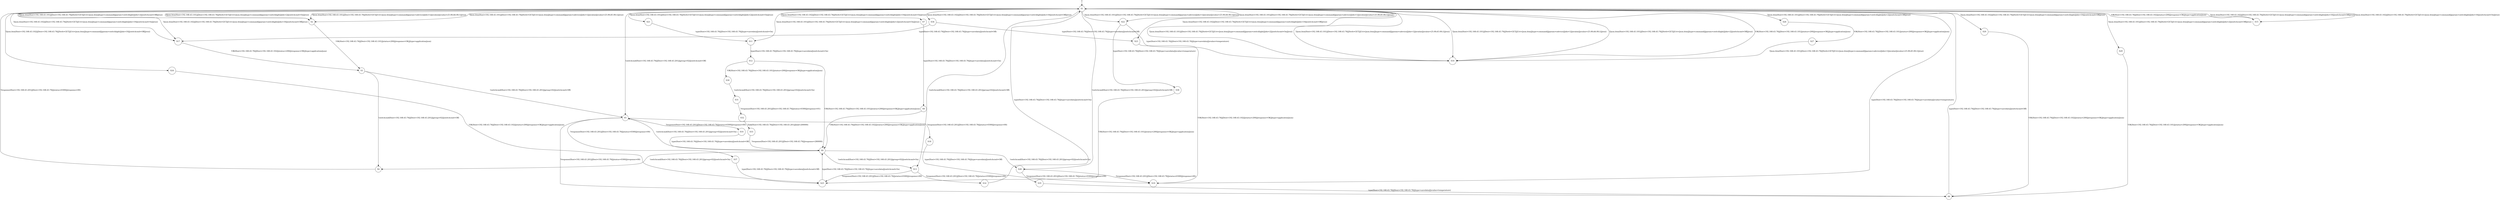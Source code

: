 digraph LTS {
S00[shape=point]
S1[label=S1,shape=circle];
S2[label=S2,shape=circle];
S3[label=S3,shape=circle];
S4[label=S4,shape=circle];
S5[label=S5,shape=circle];
S6[label=S6,shape=circle];
S7[label=S7,shape=circle];
S8[label=S8,shape=circle];
S9[label=S9,shape=circle];
S10[label=S10,shape=circle];
S11[label=S11,shape=circle];
S12[label=S12,shape=circle];
S13[label=S13,shape=circle];
S14[label=S14,shape=circle];
S15[label=S15,shape=circle];
S16[label=S16,shape=circle];
S17[label=S17,shape=circle];
S18[label=S18,shape=circle];
S19[label=S19,shape=circle];
S20[label=S20,shape=circle];
S21[label=S21,shape=circle];
S22[label=S22,shape=circle];
S23[label=S23,shape=circle];
S24[label=S24,shape=circle];
S25[label=S25,shape=circle];
S26[label=S26,shape=circle];
S27[label=S27,shape=circle];
S28[label=S28,shape=circle];
S29[label=S29,shape=circle];
S30[label=S30,shape=circle];
S31[label=S31,shape=circle];
S32[label=S32,shape=circle];
S33[label=S33,shape=circle];
S34[label=S34,shape=circle];
S35[label=S35,shape=circle];
S36[label=S36,shape=circle];
S37[label=S37,shape=circle];
S00 -> S1
S1 -> S2[label ="?/json.htm(Host=192.168.43.101|||Dest=192.168.43.76|||Verb=GET|||Uri=/json.htm|||type=command|||param=switchlight|||idx=2|||switchcmd=Off|||rssi)"];
S1 -> S2[label ="?/json.htm(Host=192.168.43.101|||Dest=192.168.43.76|||Verb=GET|||Uri=/json.htm|||type=command|||param=switchlight|||idx=2|||switchcmd=On|||rssi)"];
S1 -> S2[label ="?/json.htm(Host=192.168.43.101|||Dest=192.168.43.76|||Verb=GET|||Uri=/json.htm|||type=command|||param=udevice|||idx=1|||nvalue|||svalue=25.00;44.00;1|||rssi)"];
S1 -> S2[label ="?/json.htm(Host=192.168.43.101|||Dest=192.168.43.76|||Verb=GET|||Uri=/json.htm|||type=command|||param=udevice|||idx=1|||nvalue|||svalue=25.00;45.00;1|||rssi)"];
S1 -> S5[label ="!switchcmd(Host=192.168.43.76|||Dest=192.168.43.201|||group=02|||switchcmd=Off)"];
S1 -> S7[label ="?/json.htm(Host=192.168.43.102|||Dest=192.168.43.76|||Verb=GET|||Uri=/json.htm|||type=command|||param=switchlight|||idx=10|||switchcmd=On|||rssi)"];
S1 -> S11[label ="?/json.htm(Host=192.168.43.101|||Dest=192.168.43.76|||Verb=GET|||Uri=/json.htm|||type=command|||param=switchlight|||idx=2|||switchcmd=On|||rssi)"];
S1 -> S13[label ="!switchcmd(Host=192.168.43.76|||Dest=192.168.43.201|||group=02|||switchcmd=Off)"];
S1 -> S15[label ="?/json.htm(Host=192.168.43.102|||Dest=192.168.43.76|||Verb=GET|||Uri=/json.htm|||type=command|||param=switchlight|||idx=10|||switchcmd=Off|||rssi)"];
S1 -> S15[label ="?/json.htm(Host=192.168.43.102|||Dest=192.168.43.76|||Verb=GET|||Uri=/json.htm|||type=command|||param=switchlight|||idx=10|||switchcmd=On|||rssi)"];
S1 -> S16[label ="?/json.htm(Host=192.168.43.101|||Dest=192.168.43.76|||Verb=GET|||Uri=/json.htm|||type=command|||param=switchlight|||idx=2|||switchcmd=On|||rssi)"];
S1 -> S16[label ="?/json.htm(Host=192.168.43.101|||Dest=192.168.43.76|||Verb=GET|||Uri=/json.htm|||type=command|||param=udevice|||idx=1|||nvalue|||svalue=25.00;43.00;1|||rssi)"];
S1 -> S16[label ="?/json.htm(Host=192.168.43.101|||Dest=192.168.43.76|||Verb=GET|||Uri=/json.htm|||type=command|||param=udevice|||idx=1|||nvalue|||svalue=25.00;44.00;1|||rssi)"];
S1 -> S16[label ="?/json.htm(Host=192.168.43.101|||Dest=192.168.43.76|||Verb=GET|||Uri=/json.htm|||type=command|||param=switchlight|||idx=2|||switchcmd=Off|||rssi)"];
S1 -> S17[label ="?/json.htm(Host=192.168.43.102|||Dest=192.168.43.76|||Verb=GET|||Uri=/json.htm|||type=command|||param=switchlight|||idx=10|||switchcmd=On|||rssi)"];
S1 -> S17[label ="?/json.htm(Host=192.168.43.102|||Dest=192.168.43.76|||Verb=GET|||Uri=/json.htm|||type=command|||param=switchlight|||idx=10|||switchcmd=Off|||rssi)"];
S1 -> S20[label ="?/json.htm(Host=192.168.43.102|||Dest=192.168.43.76|||Verb=GET|||Uri=/json.htm|||type=command|||param=switchlight|||idx=10|||switchcmd=Off|||rssi)"];
S1 -> S21[label ="?/json.htm(Host=192.168.43.101|||Dest=192.168.43.76|||Verb=GET|||Uri=/json.htm|||type=command|||param=switchlight|||idx=2|||switchcmd=On|||rssi)"];
S1 -> S22[label ="?/json.htm(Host=192.168.43.101|||Dest=192.168.43.76|||Verb=GET|||Uri=/json.htm|||type=command|||param=udevice|||idx=1|||nvalue|||svalue=25.00;44.00;1|||rssi)"];
S1 -> S22[label ="?/json.htm(Host=192.168.43.101|||Dest=192.168.43.76|||Verb=GET|||Uri=/json.htm|||type=command|||param=udevice|||idx=1|||nvalue|||svalue=25.00;45.00;1|||rssi)"];
S1 -> S23[label ="?/json.htm(Host=192.168.43.102|||Dest=192.168.43.76|||Verb=GET|||Uri=/json.htm|||type=command|||param=switchlight|||idx=10|||switchcmd=Off|||rssi)"];
S1 -> S24[label ="?/json.htm(Host=192.168.43.102|||Dest=192.168.43.76|||Verb=GET|||Uri=/json.htm|||type=command|||param=switchlight|||idx=10|||switchcmd=Off|||rssi)"];
S1 -> S26[label ="?/json.htm(Host=192.168.43.101|||Dest=192.168.43.76|||Verb=GET|||Uri=/json.htm|||type=command|||param=switchlight|||idx=2|||switchcmd=Off|||rssi)"];
S1 -> S28[label ="!switchcmd(Host=192.168.43.76|||Dest=192.168.43.201|||group=02|||switchcmd=Off)"];
S1 -> S29[label ="?/json.htm(Host=192.168.43.101|||Dest=192.168.43.76|||Verb=GET|||Uri=/json.htm|||type=command|||param=switchlight|||idx=2|||switchcmd=Off|||rssi)"];
S1 -> S34[label ="?/json.htm(Host=192.168.43.102|||Dest=192.168.43.76|||Verb=GET|||Uri=/json.htm|||type=command|||param=switchlight|||idx=10|||switchcmd=Off|||rssi)"];
S2 -> S3[label ="!OK(Host=192.168.43.76|||Dest=192.168.43.101|||status=200|||response=OK|||type=application/json)"];
S3 -> S4[label ="!switchcmd(Host=192.168.43.76|||Dest=192.168.43.201|||group=02|||switchcmd=Off)"];
S3 -> S5[label ="!switchcmd(Host=192.168.43.76|||Dest=192.168.43.201|||group=02|||switchcmd=Off)"];
S4 -> S1[label ="?response(Host=192.168.43.201|||Dest=192.168.43.76|||status=0300|||response=00)"];
S5 -> S6[label ="?response(Host=192.168.43.201|||Dest=192.168.43.76|||status=0300|||response=00)"];
S5 -> S10[label ="?response(Host=192.168.43.201|||Dest=192.168.43.76|||status=0300|||response=00)"];
S5 -> S18[label ="?response(Host=192.168.43.201|||Dest=192.168.43.76|||status=0300|||response=00)"];
S5 -> S37[label ="?response(Host=192.168.43.201|||Dest=192.168.43.76|||status=0300|||response=00)"];
S6 -> S1[label ="type(Host=192.168.43.76|||Dest=192.168.43.76|||type=savedata|||switchcmd=Off)"];
S7 -> S8[label ="type(Host=192.168.43.76|||Dest=192.168.43.76|||type=savedata|||switchcmd=On)"];
S8 -> S9[label ="!OK(Host=192.168.43.76|||Dest=192.168.43.102|||status=200|||response=OK|||type=application/json)"];
S9 -> S4[label ="!switchcmd(Host=192.168.43.76|||Dest=192.168.43.201|||group=02|||switchcmd=On)"];
S9 -> S5[label ="!switchcmd(Host=192.168.43.76|||Dest=192.168.43.201|||group=02|||switchcmd=On)"];
S9 -> S13[label ="!switchcmd(Host=192.168.43.76|||Dest=192.168.43.201|||group=02|||switchcmd=On)"];
S9 -> S28[label ="!switchcmd(Host=192.168.43.76|||Dest=192.168.43.201|||group=02|||switchcmd=On)"];
S10 -> S9[label ="type(Host=192.168.43.76|||Dest=192.168.43.76|||type=savedata|||switchcmd=Off)"];
S11 -> S12[label ="type(Host=192.168.43.76|||Dest=192.168.43.76|||type=savedata|||switchcmd=On)"];
S12 -> S9[label ="!OK(Host=192.168.43.76|||Dest=192.168.43.101|||status=200|||response=OK|||type=application/json)"];
S12 -> S30[label ="!OK(Host=192.168.43.76|||Dest=192.168.43.101|||status=200|||response=OK|||type=application/json)"];
S13 -> S14[label ="?response(Host=192.168.43.201|||Dest=192.168.43.76|||status=0300|||response=00)"];
S13 -> S25[label ="?response(Host=192.168.43.201|||Dest=192.168.43.76|||status=0300|||response=00)"];
S14 -> S1[label ="type(Host=192.168.43.76|||Dest=192.168.43.76|||type=savedata|||switchcmd=On)"];
S15 -> S1[label ="!OK(Host=192.168.43.76|||Dest=192.168.43.102|||status=200|||response=OK|||type=application/json)"];
S16 -> S1[label ="!OK(Host=192.168.43.76|||Dest=192.168.43.101|||status=200|||response=OK|||type=application/json)"];
S17 -> S3[label ="!OK(Host=192.168.43.76|||Dest=192.168.43.102|||status=200|||response=OK|||type=application/json)"];
S18 -> S19[label ="type(Host=192.168.43.76|||Dest=192.168.43.76|||type=savedata|||switchcmd=Off)"];
S19 -> S1[label ="type(Host=192.168.43.76|||Dest=192.168.43.76|||type=savedata|||svalue=temperature)"];
S20 -> S6[label ="!OK(Host=192.168.43.76|||Dest=192.168.43.102|||status=200|||response=OK|||type=application/json)"];
S21 -> S11[label ="type(Host=192.168.43.76|||Dest=192.168.43.76|||type=savedata|||switchcmd=On)"];
S22 -> S16[label ="type(Host=192.168.43.76|||Dest=192.168.43.76|||type=savedata|||svalue=temperature)"];
S22 -> S36[label ="type(Host=192.168.43.76|||Dest=192.168.43.76|||type=savedata|||svalue=temperature)"];
S23 -> S19[label ="!OK(Host=192.168.43.76|||Dest=192.168.43.102|||status=200|||response=OK|||type=application/json)"];
S24 -> S25[label ="!OK(Host=192.168.43.76|||Dest=192.168.43.102|||status=200|||response=OK|||type=application/json)"];
S25 -> S9[label ="type(Host=192.168.43.76|||Dest=192.168.43.76|||type=savedata|||switchcmd=On)"];
S26 -> S27[label ="!OK(Host=192.168.43.76|||Dest=192.168.43.101|||status=200|||response=OK|||type=application/json)"];
S27 -> S16[label ="?/json.htm(Host=192.168.43.101|||Dest=192.168.43.76|||Verb=GET|||Uri=/json.htm|||type=command|||param=udevice|||idx=1|||nvalue|||svalue=25.00;45.00;1|||rssi)"];
S28 -> S19[label ="?response(Host=192.168.43.201|||Dest=192.168.43.76|||status=0300|||response=00)"];
S28 -> S35[label ="?response(Host=192.168.43.201|||Dest=192.168.43.76|||status=0300|||response=00)"];
S29 -> S6[label ="!OK(Host=192.168.43.76|||Dest=192.168.43.101|||status=200|||response=OK|||type=application/json)"];
S30 -> S31[label ="!switchcmd(Host=192.168.43.76|||Dest=192.168.43.201|||group=02|||switchcmd=On)"];
S31 -> S32[label ="?response(Host=192.168.43.201|||Dest=192.168.43.76|||status=0300|||response=01)"];
S32 -> S33[label ="!link(Host=192.168.43.76|||Dest=192.168.43.201|||link=200000)"];
S33 -> S9[label ="?response(Host=192.168.43.201|||Dest=192.168.43.76|||response=280000)"];
S34 -> S17[label ="type(Host=192.168.43.76|||Dest=192.168.43.76|||type=savedata|||switchcmd=Off)"];
S34 -> S23[label ="type(Host=192.168.43.76|||Dest=192.168.43.76|||type=savedata|||switchcmd=Off)"];
S35 -> S6[label ="type(Host=192.168.43.76|||Dest=192.168.43.76|||type=savedata|||svalue=temperature)"];
S36 -> S25[label ="!OK(Host=192.168.43.76|||Dest=192.168.43.101|||status=200|||response=OK|||type=application/json)"];
S37 -> S25[label ="type(Host=192.168.43.76|||Dest=192.168.43.76|||type=savedata|||switchcmd=Off)"];
}
